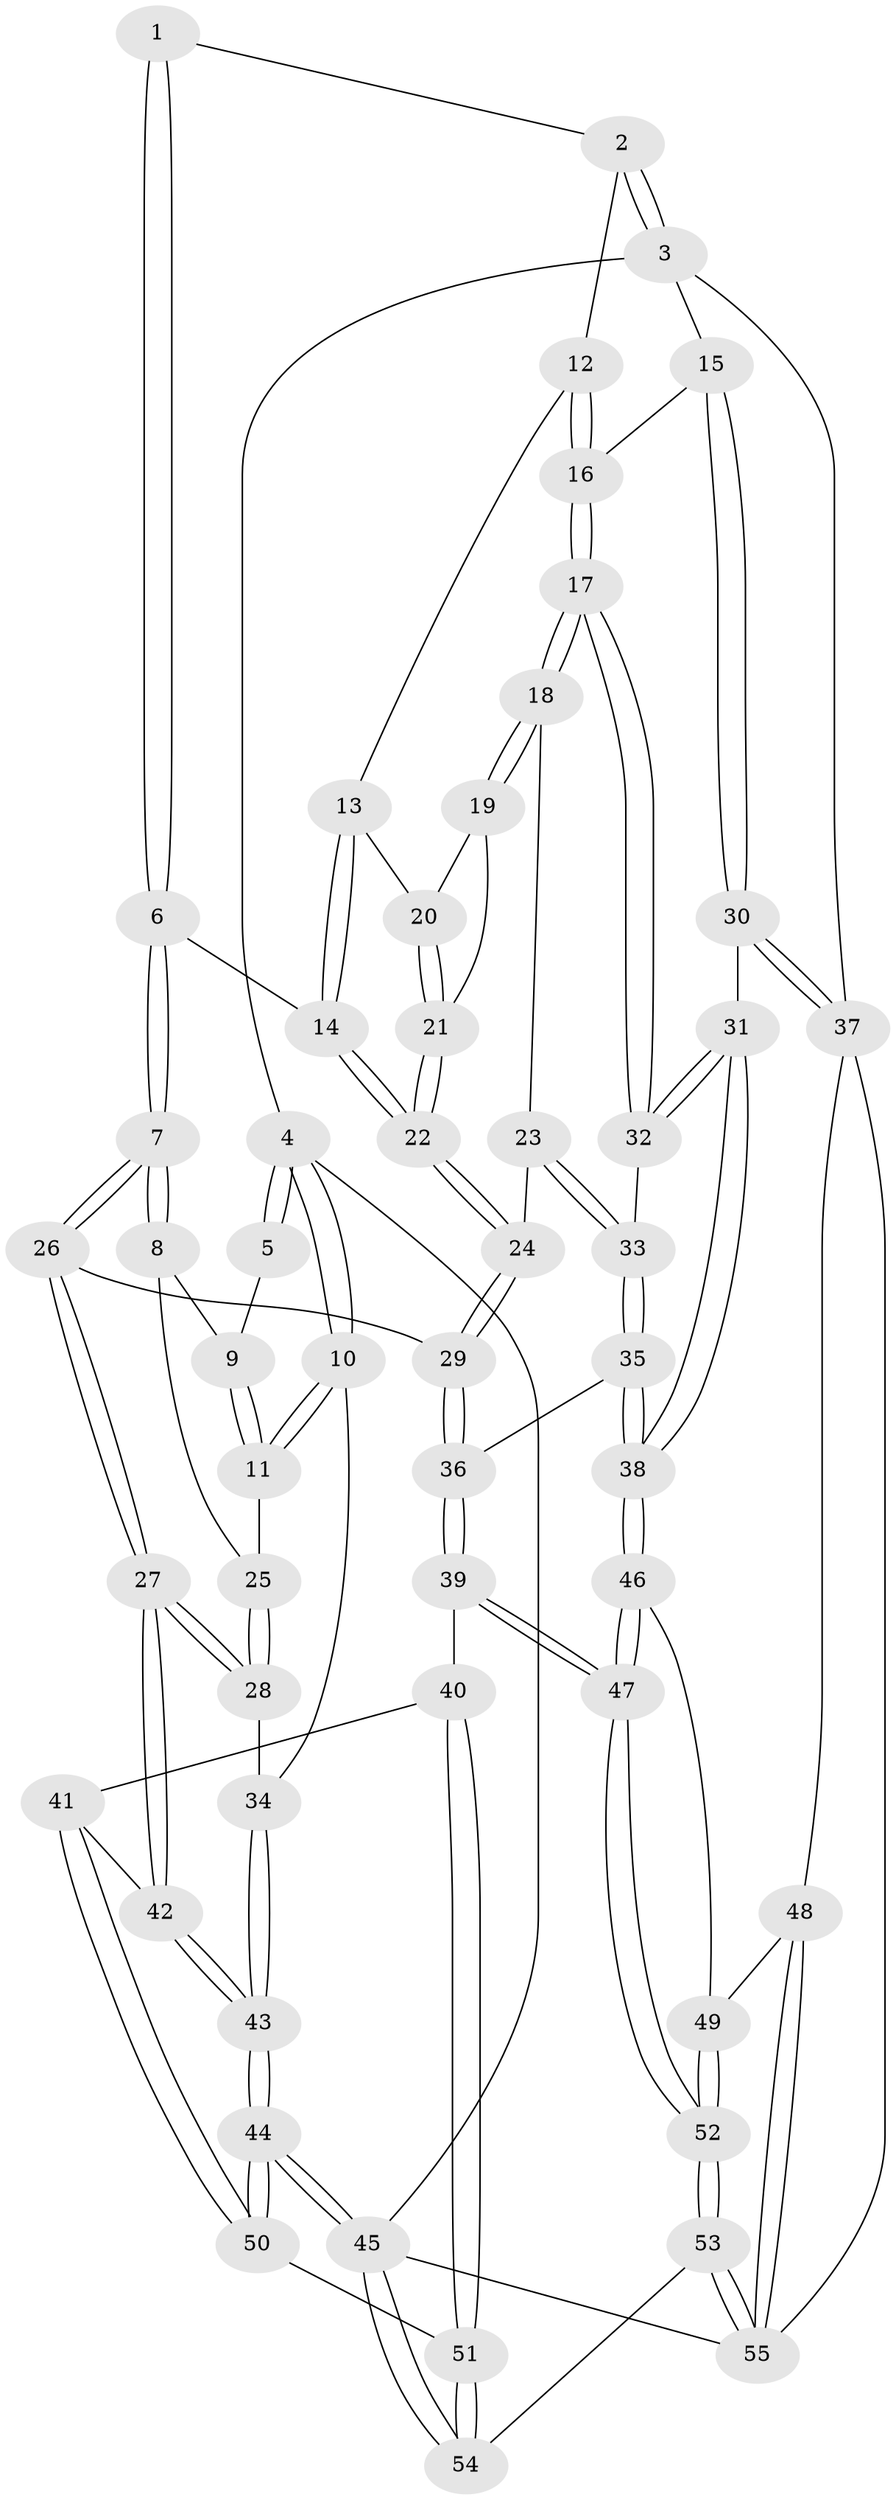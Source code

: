 // Generated by graph-tools (version 1.1) at 2025/27/03/15/25 16:27:56]
// undirected, 55 vertices, 134 edges
graph export_dot {
graph [start="1"]
  node [color=gray90,style=filled];
  1 [pos="+0.40720450285965937+0"];
  2 [pos="+0.6777311930901244+0"];
  3 [pos="+1+0"];
  4 [pos="+0+0"];
  5 [pos="+0.1841755343360469+0"];
  6 [pos="+0.32571556730273665+0.29228007173595455"];
  7 [pos="+0.31701002340756806+0.2948428512473193"];
  8 [pos="+0.2150511356819916+0.2536593113272974"];
  9 [pos="+0.1483895795369377+0.10515138426442416"];
  10 [pos="+0+0.2144925581849104"];
  11 [pos="+0+0.21594246978958323"];
  12 [pos="+0.6466690459373503+0.05472313312194649"];
  13 [pos="+0.5882424139493229+0.17070251519990298"];
  14 [pos="+0.40187063435707066+0.31268110527528237"];
  15 [pos="+1+0.01031220865505834"];
  16 [pos="+0.747033642238641+0.24661617198621621"];
  17 [pos="+0.754612235824403+0.39291228559757335"];
  18 [pos="+0.7254041861960456+0.3915745377607208"];
  19 [pos="+0.6463526257217447+0.2897653751463276"];
  20 [pos="+0.6252361258849614+0.25600861261257807"];
  21 [pos="+0.5718382205173337+0.3267208533182849"];
  22 [pos="+0.48708964974853336+0.4058167073241022"];
  23 [pos="+0.6113172489962843+0.43042150634090937"];
  24 [pos="+0.4982955285845861+0.4207185210175357"];
  25 [pos="+0.058216072949940065+0.3017898278119032"];
  26 [pos="+0.2102763607626601+0.5453654082252402"];
  27 [pos="+0.19430680800504554+0.5580229003265115"];
  28 [pos="+0.08589711647883065+0.46865239712112416"];
  29 [pos="+0.45994648523487036+0.5892012764330523"];
  30 [pos="+1+0.4915610465674852"];
  31 [pos="+1+0.4928073152632979"];
  32 [pos="+0.8944970103222165+0.4619301615822632"];
  33 [pos="+0.636409085220099+0.5896131851391126"];
  34 [pos="+0+0.49046540297745794"];
  35 [pos="+0.6162143545137265+0.6319247809741237"];
  36 [pos="+0.48021541115420513+0.6328976341791244"];
  37 [pos="+1+0.7561237589288562"];
  38 [pos="+0.7138285190564427+0.7299936055615616"];
  39 [pos="+0.4325849956330782+0.7881695848129857"];
  40 [pos="+0.30145354734322016+0.7771299616994075"];
  41 [pos="+0.20514411225897466+0.7022555388246843"];
  42 [pos="+0.16894654019661323+0.6281638531594881"];
  43 [pos="+0+0.7224729801750543"];
  44 [pos="+0+0.8927403709420358"];
  45 [pos="+0+1"];
  46 [pos="+0.7064043307635723+0.7839911973183825"];
  47 [pos="+0.4620699601120075+0.8302853359867749"];
  48 [pos="+0.799018750885889+0.8855766193503668"];
  49 [pos="+0.7392653014947811+0.8439621029668469"];
  50 [pos="+0.10291927319337188+0.8638739962367918"];
  51 [pos="+0.21387567271418464+0.9691569738361363"];
  52 [pos="+0.48406717929838977+1"];
  53 [pos="+0.47685201423553236+1"];
  54 [pos="+0.2551083244984293+1"];
  55 [pos="+0.8278196380346104+1"];
  1 -- 2;
  1 -- 6;
  1 -- 6;
  2 -- 3;
  2 -- 3;
  2 -- 12;
  3 -- 4;
  3 -- 15;
  3 -- 37;
  4 -- 5;
  4 -- 5;
  4 -- 10;
  4 -- 10;
  4 -- 45;
  5 -- 9;
  6 -- 7;
  6 -- 7;
  6 -- 14;
  7 -- 8;
  7 -- 8;
  7 -- 26;
  7 -- 26;
  8 -- 9;
  8 -- 25;
  9 -- 11;
  9 -- 11;
  10 -- 11;
  10 -- 11;
  10 -- 34;
  11 -- 25;
  12 -- 13;
  12 -- 16;
  12 -- 16;
  13 -- 14;
  13 -- 14;
  13 -- 20;
  14 -- 22;
  14 -- 22;
  15 -- 16;
  15 -- 30;
  15 -- 30;
  16 -- 17;
  16 -- 17;
  17 -- 18;
  17 -- 18;
  17 -- 32;
  17 -- 32;
  18 -- 19;
  18 -- 19;
  18 -- 23;
  19 -- 20;
  19 -- 21;
  20 -- 21;
  20 -- 21;
  21 -- 22;
  21 -- 22;
  22 -- 24;
  22 -- 24;
  23 -- 24;
  23 -- 33;
  23 -- 33;
  24 -- 29;
  24 -- 29;
  25 -- 28;
  25 -- 28;
  26 -- 27;
  26 -- 27;
  26 -- 29;
  27 -- 28;
  27 -- 28;
  27 -- 42;
  27 -- 42;
  28 -- 34;
  29 -- 36;
  29 -- 36;
  30 -- 31;
  30 -- 37;
  30 -- 37;
  31 -- 32;
  31 -- 32;
  31 -- 38;
  31 -- 38;
  32 -- 33;
  33 -- 35;
  33 -- 35;
  34 -- 43;
  34 -- 43;
  35 -- 36;
  35 -- 38;
  35 -- 38;
  36 -- 39;
  36 -- 39;
  37 -- 48;
  37 -- 55;
  38 -- 46;
  38 -- 46;
  39 -- 40;
  39 -- 47;
  39 -- 47;
  40 -- 41;
  40 -- 51;
  40 -- 51;
  41 -- 42;
  41 -- 50;
  41 -- 50;
  42 -- 43;
  42 -- 43;
  43 -- 44;
  43 -- 44;
  44 -- 45;
  44 -- 45;
  44 -- 50;
  44 -- 50;
  45 -- 54;
  45 -- 54;
  45 -- 55;
  46 -- 47;
  46 -- 47;
  46 -- 49;
  47 -- 52;
  47 -- 52;
  48 -- 49;
  48 -- 55;
  48 -- 55;
  49 -- 52;
  49 -- 52;
  50 -- 51;
  51 -- 54;
  51 -- 54;
  52 -- 53;
  52 -- 53;
  53 -- 54;
  53 -- 55;
  53 -- 55;
}
